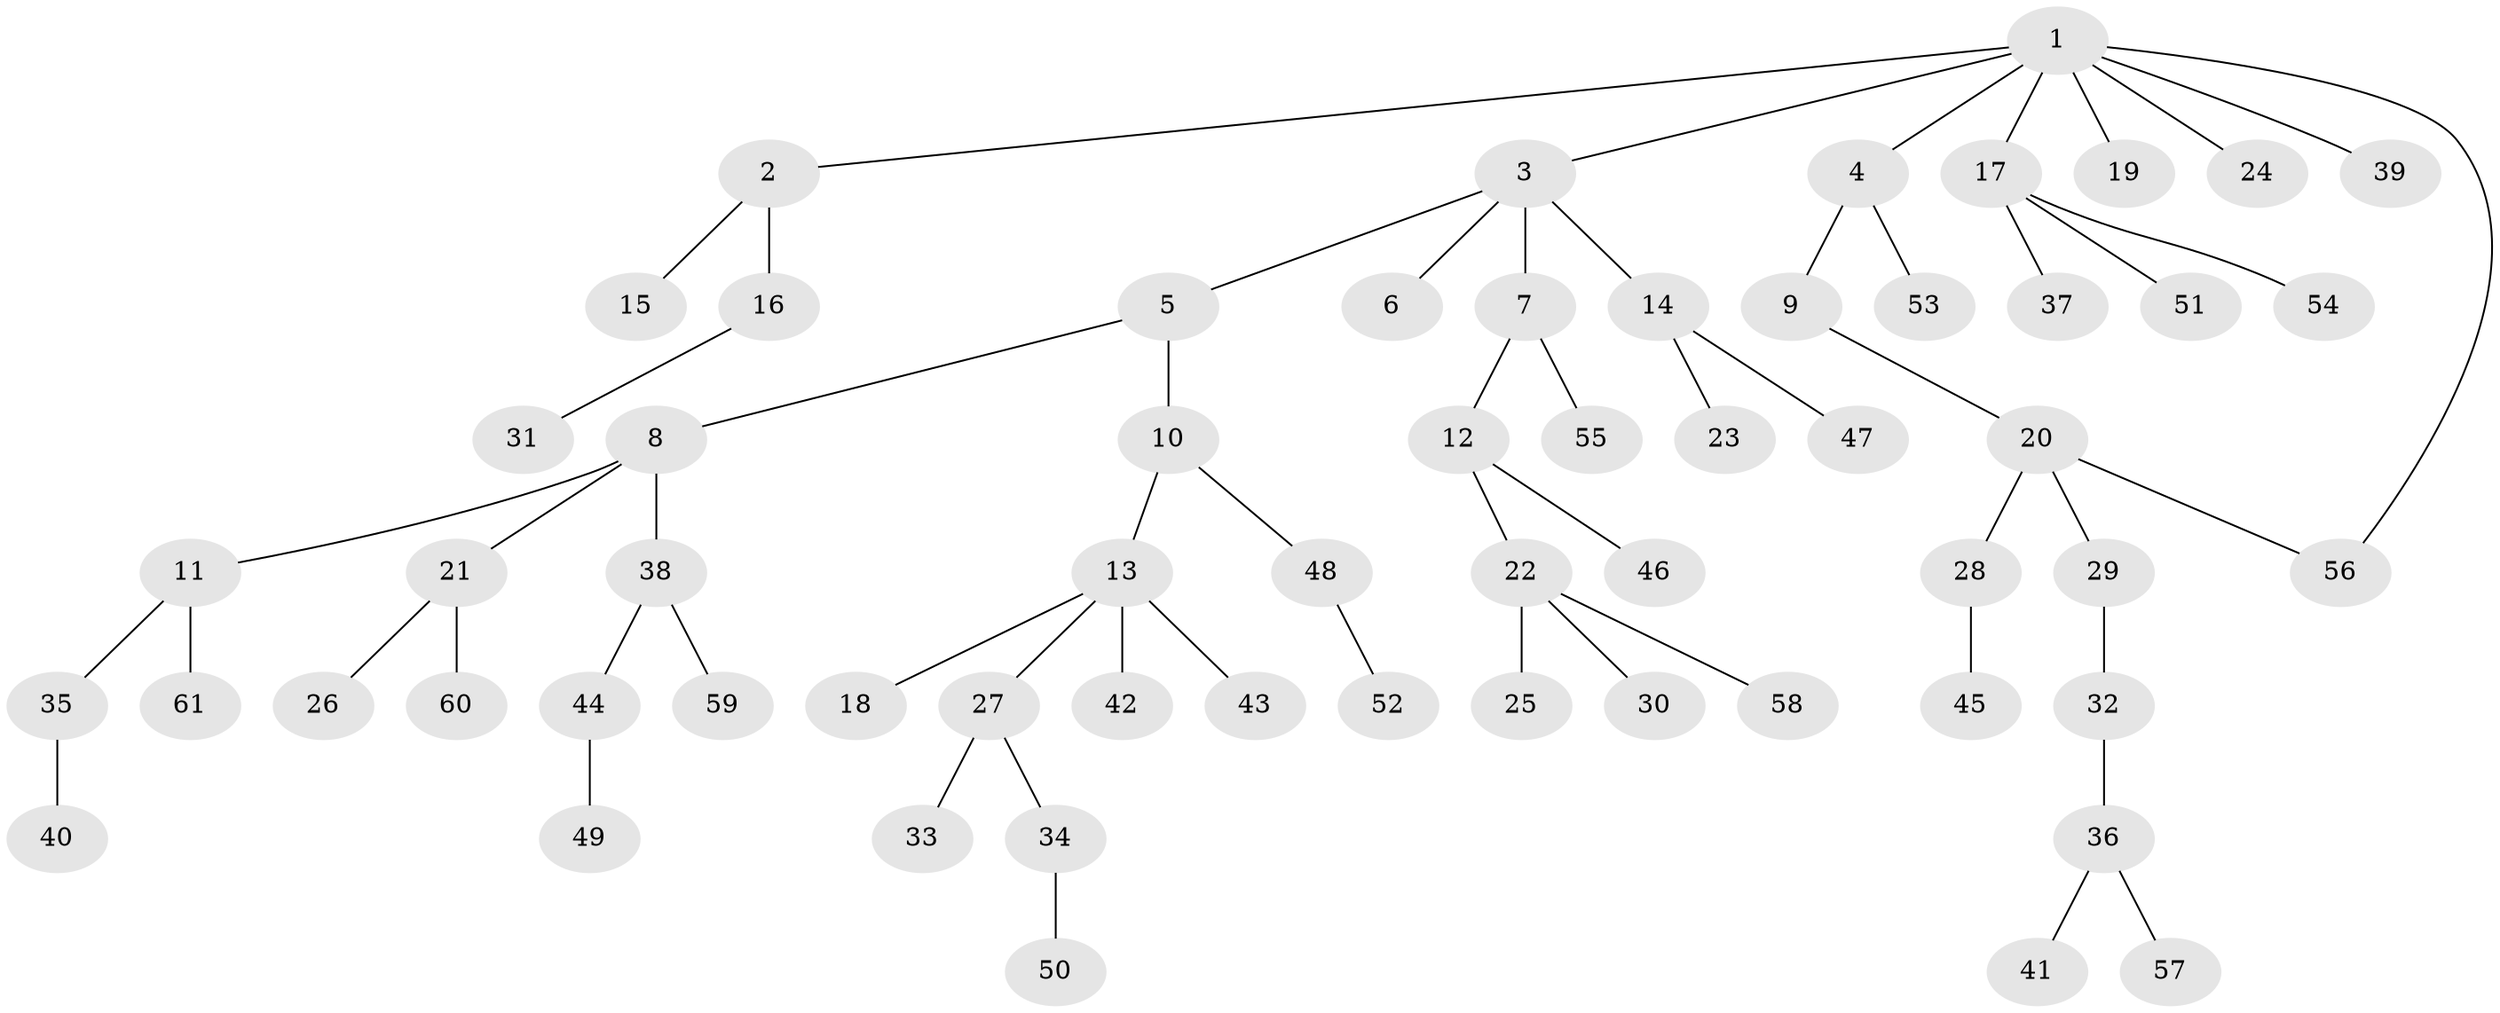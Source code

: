// Generated by graph-tools (version 1.1) at 2025/49/03/09/25 03:49:15]
// undirected, 61 vertices, 61 edges
graph export_dot {
graph [start="1"]
  node [color=gray90,style=filled];
  1;
  2;
  3;
  4;
  5;
  6;
  7;
  8;
  9;
  10;
  11;
  12;
  13;
  14;
  15;
  16;
  17;
  18;
  19;
  20;
  21;
  22;
  23;
  24;
  25;
  26;
  27;
  28;
  29;
  30;
  31;
  32;
  33;
  34;
  35;
  36;
  37;
  38;
  39;
  40;
  41;
  42;
  43;
  44;
  45;
  46;
  47;
  48;
  49;
  50;
  51;
  52;
  53;
  54;
  55;
  56;
  57;
  58;
  59;
  60;
  61;
  1 -- 2;
  1 -- 3;
  1 -- 4;
  1 -- 17;
  1 -- 19;
  1 -- 24;
  1 -- 39;
  1 -- 56;
  2 -- 15;
  2 -- 16;
  3 -- 5;
  3 -- 6;
  3 -- 7;
  3 -- 14;
  4 -- 9;
  4 -- 53;
  5 -- 8;
  5 -- 10;
  7 -- 12;
  7 -- 55;
  8 -- 11;
  8 -- 21;
  8 -- 38;
  9 -- 20;
  10 -- 13;
  10 -- 48;
  11 -- 35;
  11 -- 61;
  12 -- 22;
  12 -- 46;
  13 -- 18;
  13 -- 27;
  13 -- 42;
  13 -- 43;
  14 -- 23;
  14 -- 47;
  16 -- 31;
  17 -- 37;
  17 -- 51;
  17 -- 54;
  20 -- 28;
  20 -- 29;
  20 -- 56;
  21 -- 26;
  21 -- 60;
  22 -- 25;
  22 -- 30;
  22 -- 58;
  27 -- 33;
  27 -- 34;
  28 -- 45;
  29 -- 32;
  32 -- 36;
  34 -- 50;
  35 -- 40;
  36 -- 41;
  36 -- 57;
  38 -- 44;
  38 -- 59;
  44 -- 49;
  48 -- 52;
}
